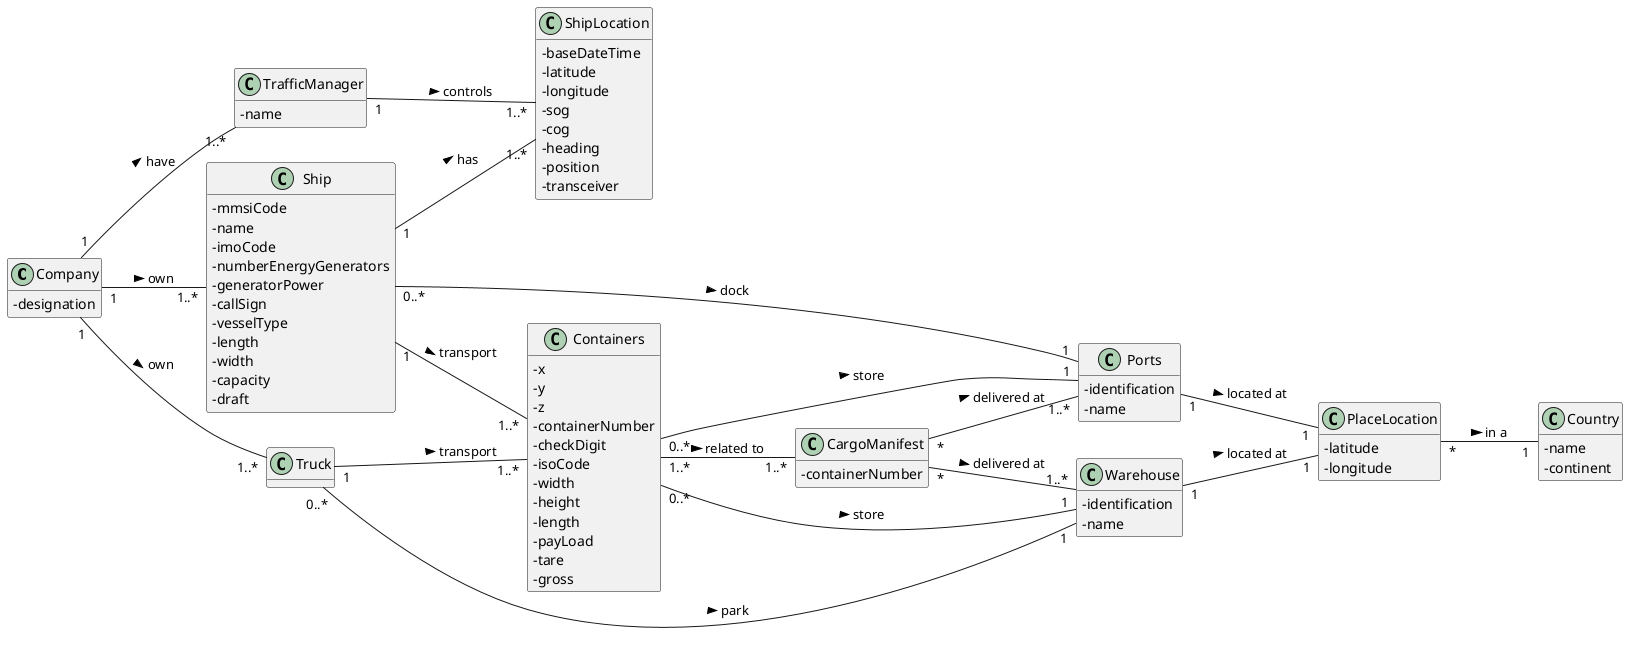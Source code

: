 @startuml
'https://plantuml.com/class-diagram

hide methods
left to right direction
skinparam classAttributeIconSize 0

class Company {
-designation
}

class TrafficManager {
-name
}

class Containers {
-x
-y
-z
-containerNumber
-checkDigit
-isoCode
-width
-height
-length
-payLoad
-tare
-gross
}

class CargoManifest {
-containerNumber
}

class Ship {
-mmsiCode
-name
-imoCode
-numberEnergyGenerators
-generatorPower
-callSign
-vesselType
-length
-width
-capacity
-draft
}

class Ports {
-identification
-name
}

class Truck {

}

class Warehouse {
-identification
-name
}

class Country {
-name
-continent
}

class PlaceLocation {
-latitude
-longitude
}

class ShipLocation {
-baseDateTime
-latitude
-longitude
-sog
-cog
-heading
-position
-transceiver
}

CargoManifest "*" -- "1..*" Ports : delivered at >
CargoManifest "*" -- "1..*" Warehouse : delivered at >

Company "1"--"1..*" Ship: own >
Company "1"--"1..*" TrafficManager: have >
Company "1"--"1..*" Truck: own >

Containers "1..*"--"1..*" CargoManifest: related to >
Containers "0..*"--"1" Ports: store >
Containers "0..*"--"1" Warehouse: store >

PlaceLocation "*" -- "1" Country : in a >

Ports "1" -- "1" PlaceLocation : located at >

Ship "1"--"1..*" Containers : transport >
Ship "0..*"--"1" Ports: dock >
Ship "1" -- "1..*" ShipLocation : has >

TrafficManager "1" -- "1..*" ShipLocation : controls >

Truck "1"--"1..*" Containers : transport >
Truck "0..*"--"1" Warehouse: park >

Warehouse "1" -- "1" PlaceLocation : located at >





@enduml